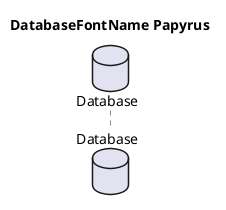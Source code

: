 @startuml
'!include ../../../plantuml-styles/plantuml-ae-skinparam-ex.iuml

skinparam DatabaseFontName Papyrus

title DatabaseFontName Papyrus

database Database 
@enduml